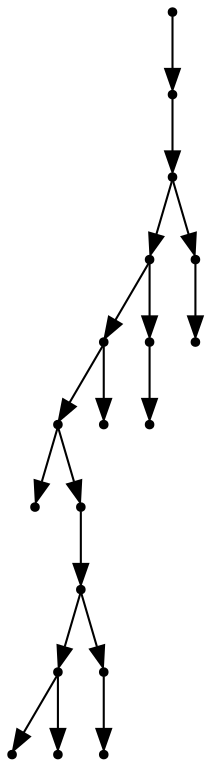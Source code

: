 digraph {
  18 [shape=point];
  17 [shape=point];
  16 [shape=point];
  13 [shape=point];
  10 [shape=point];
  8 [shape=point];
  0 [shape=point];
  7 [shape=point];
  6 [shape=point];
  3 [shape=point];
  1 [shape=point];
  2 [shape=point];
  5 [shape=point];
  4 [shape=point];
  9 [shape=point];
  12 [shape=point];
  11 [shape=point];
  15 [shape=point];
  14 [shape=point];
18 -> 17;
17 -> 16;
16 -> 13;
13 -> 10;
10 -> 8;
8 -> 0;
8 -> 7;
7 -> 6;
6 -> 3;
3 -> 1;
3 -> 2;
6 -> 5;
5 -> 4;
10 -> 9;
13 -> 12;
12 -> 11;
16 -> 15;
15 -> 14;
}

